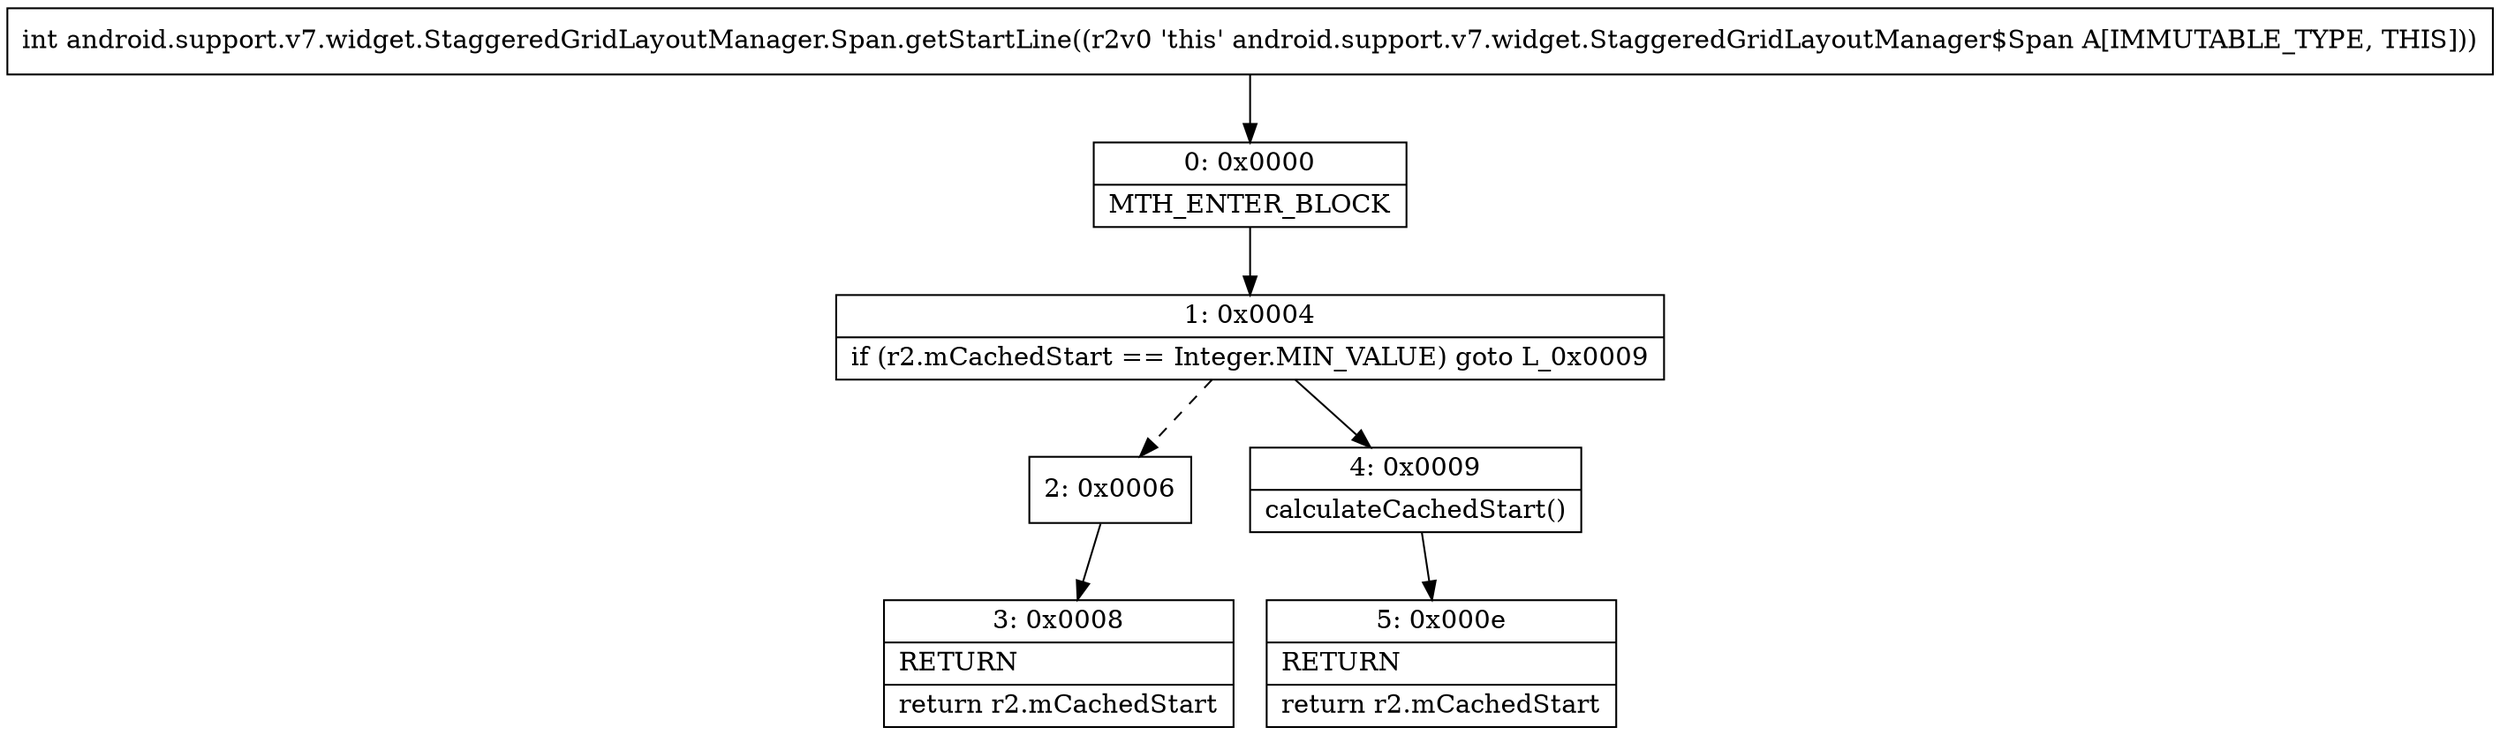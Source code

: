 digraph "CFG forandroid.support.v7.widget.StaggeredGridLayoutManager.Span.getStartLine()I" {
Node_0 [shape=record,label="{0\:\ 0x0000|MTH_ENTER_BLOCK\l}"];
Node_1 [shape=record,label="{1\:\ 0x0004|if (r2.mCachedStart == Integer.MIN_VALUE) goto L_0x0009\l}"];
Node_2 [shape=record,label="{2\:\ 0x0006}"];
Node_3 [shape=record,label="{3\:\ 0x0008|RETURN\l|return r2.mCachedStart\l}"];
Node_4 [shape=record,label="{4\:\ 0x0009|calculateCachedStart()\l}"];
Node_5 [shape=record,label="{5\:\ 0x000e|RETURN\l|return r2.mCachedStart\l}"];
MethodNode[shape=record,label="{int android.support.v7.widget.StaggeredGridLayoutManager.Span.getStartLine((r2v0 'this' android.support.v7.widget.StaggeredGridLayoutManager$Span A[IMMUTABLE_TYPE, THIS])) }"];
MethodNode -> Node_0;
Node_0 -> Node_1;
Node_1 -> Node_2[style=dashed];
Node_1 -> Node_4;
Node_2 -> Node_3;
Node_4 -> Node_5;
}

